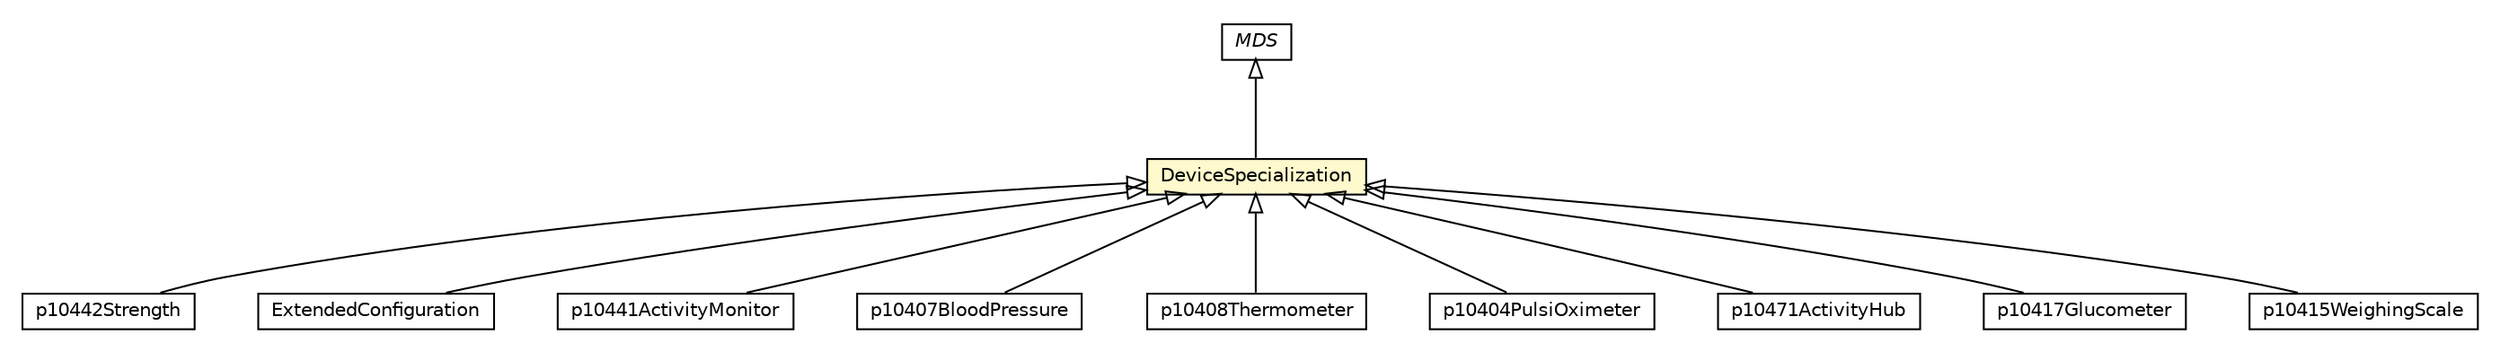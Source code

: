 #!/usr/local/bin/dot
#
# Class diagram 
# Generated by UMLGraph version R5_6-24-gf6e263 (http://www.umlgraph.org/)
#

digraph G {
	edge [fontname="Helvetica",fontsize=10,labelfontname="Helvetica",labelfontsize=10];
	node [fontname="Helvetica",fontsize=10,shape=plaintext];
	nodesep=0.25;
	ranksep=0.5;
	// org.universAAL.lddi.lib.ieeex73std.x73.p104zz.p10442Strength
	c3503005 [label=<<table title="org.universAAL.lddi.lib.ieeex73std.x73.p104zz.p10442Strength" border="0" cellborder="1" cellspacing="0" cellpadding="2" port="p" href="./p10442Strength.html">
		<tr><td><table border="0" cellspacing="0" cellpadding="1">
<tr><td align="center" balign="center"> p10442Strength </td></tr>
		</table></td></tr>
		</table>>, URL="./p10442Strength.html", fontname="Helvetica", fontcolor="black", fontsize=10.0];
	// org.universAAL.lddi.lib.ieeex73std.x73.p104zz.ExtendedConfiguration
	c3503006 [label=<<table title="org.universAAL.lddi.lib.ieeex73std.x73.p104zz.ExtendedConfiguration" border="0" cellborder="1" cellspacing="0" cellpadding="2" port="p" href="./ExtendedConfiguration.html">
		<tr><td><table border="0" cellspacing="0" cellpadding="1">
<tr><td align="center" balign="center"> ExtendedConfiguration </td></tr>
		</table></td></tr>
		</table>>, URL="./ExtendedConfiguration.html", fontname="Helvetica", fontcolor="black", fontsize=10.0];
	// org.universAAL.lddi.lib.ieeex73std.x73.p104zz.p10441ActivityMonitor
	c3503007 [label=<<table title="org.universAAL.lddi.lib.ieeex73std.x73.p104zz.p10441ActivityMonitor" border="0" cellborder="1" cellspacing="0" cellpadding="2" port="p" href="./p10441ActivityMonitor.html">
		<tr><td><table border="0" cellspacing="0" cellpadding="1">
<tr><td align="center" balign="center"> p10441ActivityMonitor </td></tr>
		</table></td></tr>
		</table>>, URL="./p10441ActivityMonitor.html", fontname="Helvetica", fontcolor="black", fontsize=10.0];
	// org.universAAL.lddi.lib.ieeex73std.x73.p104zz.p10407BloodPressure
	c3503008 [label=<<table title="org.universAAL.lddi.lib.ieeex73std.x73.p104zz.p10407BloodPressure" border="0" cellborder="1" cellspacing="0" cellpadding="2" port="p" href="./p10407BloodPressure.html">
		<tr><td><table border="0" cellspacing="0" cellpadding="1">
<tr><td align="center" balign="center"> p10407BloodPressure </td></tr>
		</table></td></tr>
		</table>>, URL="./p10407BloodPressure.html", fontname="Helvetica", fontcolor="black", fontsize=10.0];
	// org.universAAL.lddi.lib.ieeex73std.x73.p104zz.p10408Thermometer
	c3503009 [label=<<table title="org.universAAL.lddi.lib.ieeex73std.x73.p104zz.p10408Thermometer" border="0" cellborder="1" cellspacing="0" cellpadding="2" port="p" href="./p10408Thermometer.html">
		<tr><td><table border="0" cellspacing="0" cellpadding="1">
<tr><td align="center" balign="center"> p10408Thermometer </td></tr>
		</table></td></tr>
		</table>>, URL="./p10408Thermometer.html", fontname="Helvetica", fontcolor="black", fontsize=10.0];
	// org.universAAL.lddi.lib.ieeex73std.x73.p104zz.p10404PulsiOximeter
	c3503010 [label=<<table title="org.universAAL.lddi.lib.ieeex73std.x73.p104zz.p10404PulsiOximeter" border="0" cellborder="1" cellspacing="0" cellpadding="2" port="p" href="./p10404PulsiOximeter.html">
		<tr><td><table border="0" cellspacing="0" cellpadding="1">
<tr><td align="center" balign="center"> p10404PulsiOximeter </td></tr>
		</table></td></tr>
		</table>>, URL="./p10404PulsiOximeter.html", fontname="Helvetica", fontcolor="black", fontsize=10.0];
	// org.universAAL.lddi.lib.ieeex73std.x73.p104zz.DeviceSpecialization
	c3503011 [label=<<table title="org.universAAL.lddi.lib.ieeex73std.x73.p104zz.DeviceSpecialization" border="0" cellborder="1" cellspacing="0" cellpadding="2" port="p" bgcolor="lemonChiffon" href="./DeviceSpecialization.html">
		<tr><td><table border="0" cellspacing="0" cellpadding="1">
<tr><td align="center" balign="center"> DeviceSpecialization </td></tr>
		</table></td></tr>
		</table>>, URL="./DeviceSpecialization.html", fontname="Helvetica", fontcolor="black", fontsize=10.0];
	// org.universAAL.lddi.lib.ieeex73std.x73.p104zz.p10471ActivityHub
	c3503012 [label=<<table title="org.universAAL.lddi.lib.ieeex73std.x73.p104zz.p10471ActivityHub" border="0" cellborder="1" cellspacing="0" cellpadding="2" port="p" href="./p10471ActivityHub.html">
		<tr><td><table border="0" cellspacing="0" cellpadding="1">
<tr><td align="center" balign="center"> p10471ActivityHub </td></tr>
		</table></td></tr>
		</table>>, URL="./p10471ActivityHub.html", fontname="Helvetica", fontcolor="black", fontsize=10.0];
	// org.universAAL.lddi.lib.ieeex73std.x73.p104zz.p10417Glucometer
	c3503013 [label=<<table title="org.universAAL.lddi.lib.ieeex73std.x73.p104zz.p10417Glucometer" border="0" cellborder="1" cellspacing="0" cellpadding="2" port="p" href="./p10417Glucometer.html">
		<tr><td><table border="0" cellspacing="0" cellpadding="1">
<tr><td align="center" balign="center"> p10417Glucometer </td></tr>
		</table></td></tr>
		</table>>, URL="./p10417Glucometer.html", fontname="Helvetica", fontcolor="black", fontsize=10.0];
	// org.universAAL.lddi.lib.ieeex73std.x73.p104zz.p10415WeighingScale
	c3503014 [label=<<table title="org.universAAL.lddi.lib.ieeex73std.x73.p104zz.p10415WeighingScale" border="0" cellborder="1" cellspacing="0" cellpadding="2" port="p" href="./p10415WeighingScale.html">
		<tr><td><table border="0" cellspacing="0" cellpadding="1">
<tr><td align="center" balign="center"> p10415WeighingScale </td></tr>
		</table></td></tr>
		</table>>, URL="./p10415WeighingScale.html", fontname="Helvetica", fontcolor="black", fontsize=10.0];
	// org.universAAL.lddi.lib.ieeex73std.x73.p20601.dim.MDS
	c3503186 [label=<<table title="org.universAAL.lddi.lib.ieeex73std.x73.p20601.dim.MDS" border="0" cellborder="1" cellspacing="0" cellpadding="2" port="p" href="../p20601/dim/MDS.html">
		<tr><td><table border="0" cellspacing="0" cellpadding="1">
<tr><td align="center" balign="center"><font face="Helvetica-Oblique"> MDS </font></td></tr>
		</table></td></tr>
		</table>>, URL="../p20601/dim/MDS.html", fontname="Helvetica", fontcolor="black", fontsize=10.0];
	//org.universAAL.lddi.lib.ieeex73std.x73.p104zz.p10442Strength extends org.universAAL.lddi.lib.ieeex73std.x73.p104zz.DeviceSpecialization
	c3503011:p -> c3503005:p [dir=back,arrowtail=empty];
	//org.universAAL.lddi.lib.ieeex73std.x73.p104zz.ExtendedConfiguration extends org.universAAL.lddi.lib.ieeex73std.x73.p104zz.DeviceSpecialization
	c3503011:p -> c3503006:p [dir=back,arrowtail=empty];
	//org.universAAL.lddi.lib.ieeex73std.x73.p104zz.p10441ActivityMonitor extends org.universAAL.lddi.lib.ieeex73std.x73.p104zz.DeviceSpecialization
	c3503011:p -> c3503007:p [dir=back,arrowtail=empty];
	//org.universAAL.lddi.lib.ieeex73std.x73.p104zz.p10407BloodPressure extends org.universAAL.lddi.lib.ieeex73std.x73.p104zz.DeviceSpecialization
	c3503011:p -> c3503008:p [dir=back,arrowtail=empty];
	//org.universAAL.lddi.lib.ieeex73std.x73.p104zz.p10408Thermometer extends org.universAAL.lddi.lib.ieeex73std.x73.p104zz.DeviceSpecialization
	c3503011:p -> c3503009:p [dir=back,arrowtail=empty];
	//org.universAAL.lddi.lib.ieeex73std.x73.p104zz.p10404PulsiOximeter extends org.universAAL.lddi.lib.ieeex73std.x73.p104zz.DeviceSpecialization
	c3503011:p -> c3503010:p [dir=back,arrowtail=empty];
	//org.universAAL.lddi.lib.ieeex73std.x73.p104zz.DeviceSpecialization extends org.universAAL.lddi.lib.ieeex73std.x73.p20601.dim.MDS
	c3503186:p -> c3503011:p [dir=back,arrowtail=empty];
	//org.universAAL.lddi.lib.ieeex73std.x73.p104zz.p10471ActivityHub extends org.universAAL.lddi.lib.ieeex73std.x73.p104zz.DeviceSpecialization
	c3503011:p -> c3503012:p [dir=back,arrowtail=empty];
	//org.universAAL.lddi.lib.ieeex73std.x73.p104zz.p10417Glucometer extends org.universAAL.lddi.lib.ieeex73std.x73.p104zz.DeviceSpecialization
	c3503011:p -> c3503013:p [dir=back,arrowtail=empty];
	//org.universAAL.lddi.lib.ieeex73std.x73.p104zz.p10415WeighingScale extends org.universAAL.lddi.lib.ieeex73std.x73.p104zz.DeviceSpecialization
	c3503011:p -> c3503014:p [dir=back,arrowtail=empty];
}

